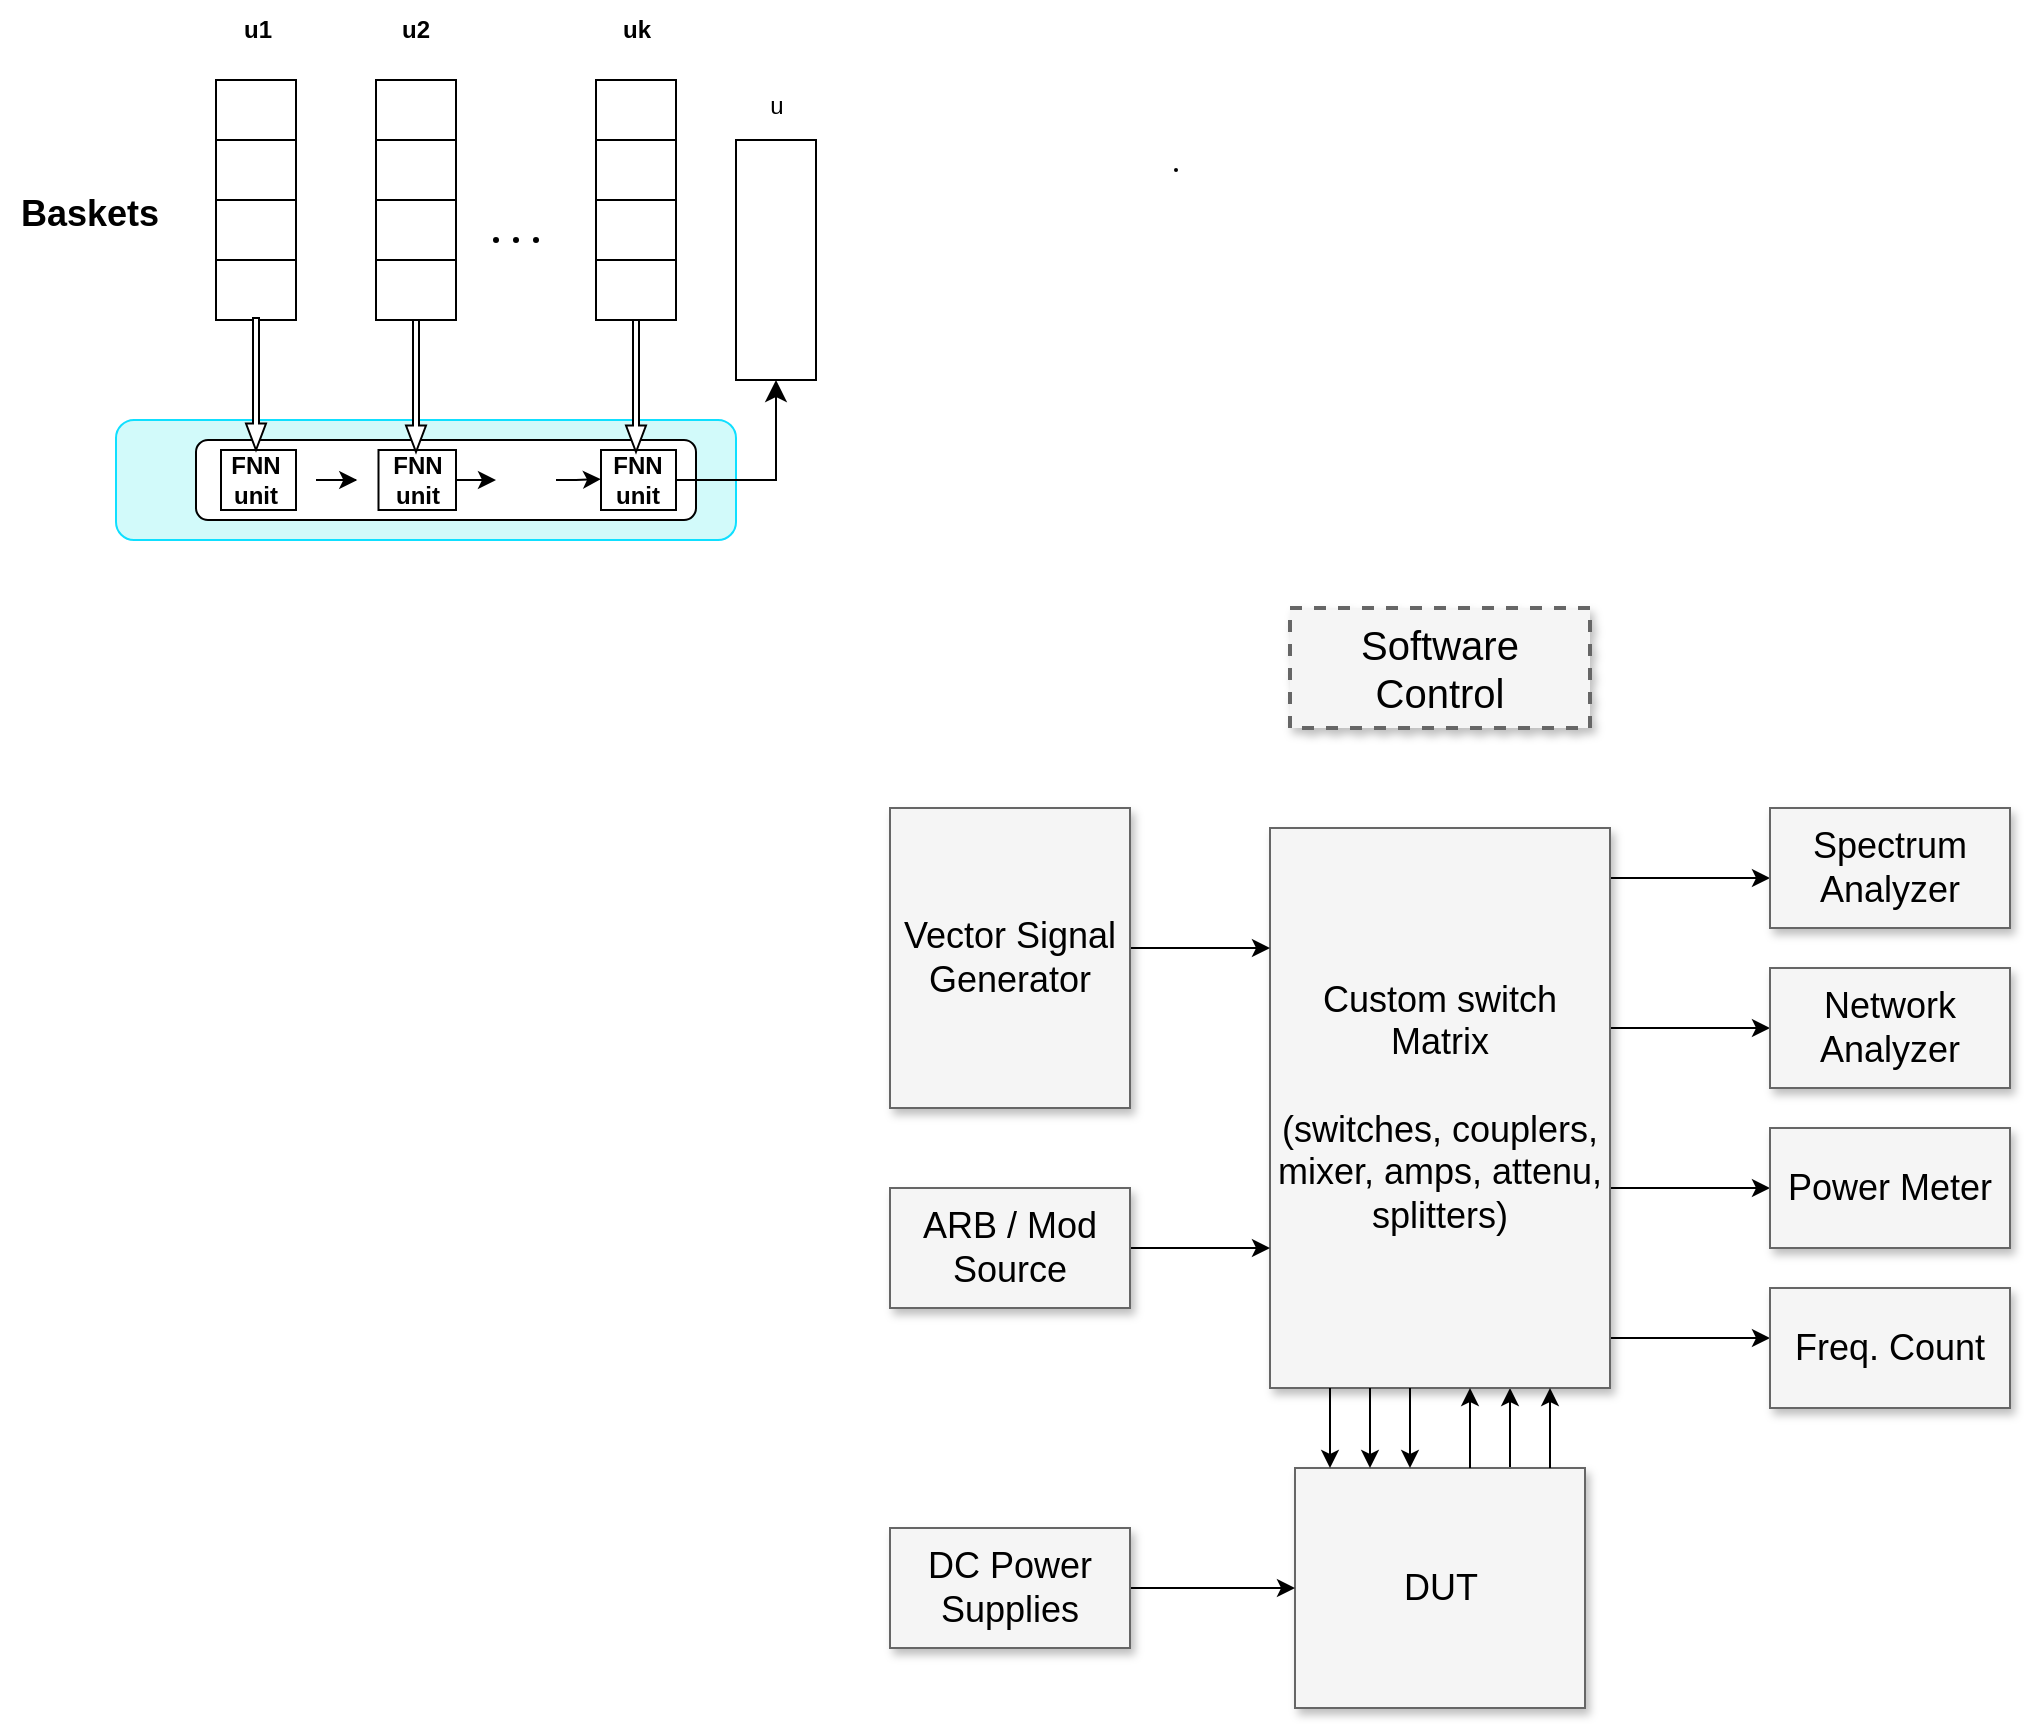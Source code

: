 <mxfile version="22.0.2" type="github">
  <diagram name="Page-1" id="90a13364-a465-7bf4-72fc-28e22215d7a0">
    <mxGraphModel dx="980" dy="414" grid="1" gridSize="10" guides="1" tooltips="1" connect="1" arrows="1" fold="1" page="1" pageScale="1.5" pageWidth="1169" pageHeight="826" background="none" math="0" shadow="0">
      <root>
        <mxCell id="0" style=";html=1;" />
        <mxCell id="1" style=";html=1;" parent="0" />
        <mxCell id="3a17f1ce550125da-1" value="Software Control" style="whiteSpace=wrap;html=1;shadow=1;fontSize=20;fillColor=#f5f5f5;strokeColor=#666666;strokeWidth=2;dashed=1;" parent="1" vertex="1">
          <mxGeometry x="797" y="344" width="150" height="60" as="geometry" />
        </mxCell>
        <mxCell id="3a17f1ce550125da-13" style="edgeStyle=elbowEdgeStyle;rounded=0;html=1;startArrow=none;startFill=0;jettySize=auto;orthogonalLoop=1;fontSize=18;elbow=vertical;" parent="1" source="3a17f1ce550125da-2" target="3a17f1ce550125da-4" edge="1">
          <mxGeometry relative="1" as="geometry" />
        </mxCell>
        <mxCell id="3a17f1ce550125da-14" style="edgeStyle=elbowEdgeStyle;rounded=0;html=1;startArrow=none;startFill=0;jettySize=auto;orthogonalLoop=1;fontSize=18;elbow=vertical;" parent="1" source="3a17f1ce550125da-2" target="3a17f1ce550125da-5" edge="1">
          <mxGeometry relative="1" as="geometry" />
        </mxCell>
        <mxCell id="3a17f1ce550125da-15" style="edgeStyle=elbowEdgeStyle;rounded=0;html=1;startArrow=none;startFill=0;jettySize=auto;orthogonalLoop=1;fontSize=18;elbow=vertical;" parent="1" source="3a17f1ce550125da-2" target="3a17f1ce550125da-6" edge="1">
          <mxGeometry relative="1" as="geometry" />
        </mxCell>
        <mxCell id="3a17f1ce550125da-16" style="edgeStyle=elbowEdgeStyle;rounded=0;html=1;startArrow=none;startFill=0;jettySize=auto;orthogonalLoop=1;fontSize=18;elbow=vertical;" parent="1" source="3a17f1ce550125da-2" target="3a17f1ce550125da-7" edge="1">
          <mxGeometry relative="1" as="geometry" />
        </mxCell>
        <mxCell id="3a17f1ce550125da-17" style="edgeStyle=elbowEdgeStyle;rounded=0;html=1;startArrow=none;startFill=0;jettySize=auto;orthogonalLoop=1;fontSize=18;" parent="1" source="3a17f1ce550125da-10" target="3a17f1ce550125da-2" edge="1">
          <mxGeometry relative="1" as="geometry">
            <Array as="points">
              <mxPoint x="907" y="754" />
            </Array>
          </mxGeometry>
        </mxCell>
        <mxCell id="3a17f1ce550125da-2" value="Custom switch Matrix&lt;div&gt;&lt;br&gt;&lt;/div&gt;&lt;div&gt;(switches, couplers, mixer, amps, attenu, splitters)&lt;/div&gt;" style="whiteSpace=wrap;html=1;shadow=1;fontSize=18;fillColor=#f5f5f5;strokeColor=#666666;" parent="1" vertex="1">
          <mxGeometry x="787" y="454" width="170" height="280" as="geometry" />
        </mxCell>
        <mxCell id="3a17f1ce550125da-4" value="Spectrum Analyzer" style="whiteSpace=wrap;html=1;shadow=1;fontSize=18;fillColor=#f5f5f5;strokeColor=#666666;" parent="1" vertex="1">
          <mxGeometry x="1037" y="444" width="120" height="60" as="geometry" />
        </mxCell>
        <mxCell id="3a17f1ce550125da-5" value="Network Analyzer" style="whiteSpace=wrap;html=1;shadow=1;fontSize=18;fillColor=#f5f5f5;strokeColor=#666666;" parent="1" vertex="1">
          <mxGeometry x="1037" y="524" width="120" height="60" as="geometry" />
        </mxCell>
        <mxCell id="3a17f1ce550125da-6" value="Power Meter" style="whiteSpace=wrap;html=1;shadow=1;fontSize=18;fillColor=#f5f5f5;strokeColor=#666666;" parent="1" vertex="1">
          <mxGeometry x="1037" y="604" width="120" height="60" as="geometry" />
        </mxCell>
        <mxCell id="3a17f1ce550125da-7" value="Freq. Count" style="whiteSpace=wrap;html=1;shadow=1;fontSize=18;fillColor=#f5f5f5;strokeColor=#666666;" parent="1" vertex="1">
          <mxGeometry x="1037" y="684" width="120" height="60" as="geometry" />
        </mxCell>
        <mxCell id="3a17f1ce550125da-20" style="edgeStyle=elbowEdgeStyle;rounded=0;html=1;startArrow=none;startFill=0;jettySize=auto;orthogonalLoop=1;fontSize=18;elbow=vertical;" parent="1" source="3a17f1ce550125da-8" target="3a17f1ce550125da-2" edge="1">
          <mxGeometry relative="1" as="geometry">
            <Array as="points">
              <mxPoint x="757" y="514" />
            </Array>
          </mxGeometry>
        </mxCell>
        <mxCell id="3a17f1ce550125da-8" value="Vector Signal Generator" style="whiteSpace=wrap;html=1;shadow=1;fontSize=18;fillColor=#f5f5f5;strokeColor=#666666;" parent="1" vertex="1">
          <mxGeometry x="597" y="444" width="120" height="150" as="geometry" />
        </mxCell>
        <mxCell id="3a17f1ce550125da-21" style="edgeStyle=elbowEdgeStyle;rounded=0;html=1;startArrow=none;startFill=0;jettySize=auto;orthogonalLoop=1;fontSize=18;elbow=vertical;" parent="1" source="3a17f1ce550125da-9" target="3a17f1ce550125da-2" edge="1">
          <mxGeometry relative="1" as="geometry" />
        </mxCell>
        <mxCell id="3a17f1ce550125da-9" value="ARB / Mod Source" style="whiteSpace=wrap;html=1;shadow=1;fontSize=18;fillColor=#f5f5f5;strokeColor=#666666;" parent="1" vertex="1">
          <mxGeometry x="597" y="634" width="120" height="60" as="geometry" />
        </mxCell>
        <mxCell id="3a17f1ce550125da-10" value="DUT" style="whiteSpace=wrap;html=1;shadow=1;fontSize=18;fillColor=#f5f5f5;strokeColor=#666666;" parent="1" vertex="1">
          <mxGeometry x="799.5" y="774" width="145" height="120" as="geometry" />
        </mxCell>
        <mxCell id="3a17f1ce550125da-18" style="edgeStyle=elbowEdgeStyle;rounded=0;html=1;startArrow=none;startFill=0;jettySize=auto;orthogonalLoop=1;fontSize=18;elbow=vertical;" parent="1" source="3a17f1ce550125da-11" target="3a17f1ce550125da-10" edge="1">
          <mxGeometry relative="1" as="geometry" />
        </mxCell>
        <mxCell id="3a17f1ce550125da-11" value="DC Power Supplies" style="whiteSpace=wrap;html=1;shadow=1;fontSize=18;fillColor=#f5f5f5;strokeColor=#666666;" parent="1" vertex="1">
          <mxGeometry x="597" y="804" width="120" height="60" as="geometry" />
        </mxCell>
        <mxCell id="3a17f1ce550125da-22" style="edgeStyle=elbowEdgeStyle;rounded=0;html=1;startArrow=none;startFill=0;jettySize=auto;orthogonalLoop=1;fontSize=18;" parent="1" source="3a17f1ce550125da-10" target="3a17f1ce550125da-2" edge="1">
          <mxGeometry relative="1" as="geometry">
            <mxPoint x="937" y="784" as="sourcePoint" />
            <mxPoint x="937" y="744" as="targetPoint" />
            <Array as="points">
              <mxPoint x="927" y="754" />
              <mxPoint x="907" y="754" />
            </Array>
          </mxGeometry>
        </mxCell>
        <mxCell id="3a17f1ce550125da-23" style="edgeStyle=elbowEdgeStyle;rounded=0;html=1;startArrow=none;startFill=0;jettySize=auto;orthogonalLoop=1;fontSize=18;" parent="1" edge="1">
          <mxGeometry relative="1" as="geometry">
            <mxPoint x="887" y="774" as="sourcePoint" />
            <mxPoint x="887" y="734" as="targetPoint" />
            <Array as="points">
              <mxPoint x="887" y="754" />
              <mxPoint x="887" y="754" />
            </Array>
          </mxGeometry>
        </mxCell>
        <mxCell id="3a17f1ce550125da-24" style="edgeStyle=elbowEdgeStyle;rounded=0;html=1;startArrow=none;startFill=0;jettySize=auto;orthogonalLoop=1;fontSize=18;" parent="1" edge="1">
          <mxGeometry relative="1" as="geometry">
            <mxPoint x="857" y="734" as="sourcePoint" />
            <mxPoint x="857" y="774" as="targetPoint" />
            <Array as="points">
              <mxPoint x="857" y="754" />
              <mxPoint x="887" y="764" />
            </Array>
          </mxGeometry>
        </mxCell>
        <mxCell id="3a17f1ce550125da-25" style="edgeStyle=elbowEdgeStyle;rounded=0;html=1;startArrow=none;startFill=0;jettySize=auto;orthogonalLoop=1;fontSize=18;" parent="1" edge="1">
          <mxGeometry relative="1" as="geometry">
            <mxPoint x="837" y="734" as="sourcePoint" />
            <mxPoint x="837" y="774" as="targetPoint" />
            <Array as="points">
              <mxPoint x="837" y="754" />
              <mxPoint x="867" y="764" />
            </Array>
          </mxGeometry>
        </mxCell>
        <mxCell id="3a17f1ce550125da-26" style="edgeStyle=elbowEdgeStyle;rounded=0;html=1;startArrow=none;startFill=0;jettySize=auto;orthogonalLoop=1;fontSize=18;" parent="1" edge="1">
          <mxGeometry relative="1" as="geometry">
            <mxPoint x="817" y="734" as="sourcePoint" />
            <mxPoint x="817" y="774" as="targetPoint" />
            <Array as="points">
              <mxPoint x="817" y="754" />
              <mxPoint x="847" y="764" />
            </Array>
          </mxGeometry>
        </mxCell>
        <mxCell id="tVnxVgiXLLUbR3GKtcN4-1" value="" style="rounded=0;whiteSpace=wrap;html=1;" vertex="1" parent="1">
          <mxGeometry x="260" y="80" width="40" height="30" as="geometry" />
        </mxCell>
        <mxCell id="tVnxVgiXLLUbR3GKtcN4-3" value="" style="rounded=0;whiteSpace=wrap;html=1;" vertex="1" parent="1">
          <mxGeometry x="260" y="80" width="40" height="30" as="geometry" />
        </mxCell>
        <mxCell id="tVnxVgiXLLUbR3GKtcN4-4" value="" style="rounded=0;whiteSpace=wrap;html=1;" vertex="1" parent="1">
          <mxGeometry x="260" y="110" width="40" height="30" as="geometry" />
        </mxCell>
        <mxCell id="tVnxVgiXLLUbR3GKtcN4-5" value="" style="rounded=0;whiteSpace=wrap;html=1;" vertex="1" parent="1">
          <mxGeometry x="260" y="140" width="40" height="30" as="geometry" />
        </mxCell>
        <mxCell id="tVnxVgiXLLUbR3GKtcN4-6" value="" style="rounded=0;whiteSpace=wrap;html=1;" vertex="1" parent="1">
          <mxGeometry x="260" y="170" width="40" height="30" as="geometry" />
        </mxCell>
        <mxCell id="tVnxVgiXLLUbR3GKtcN4-7" value="" style="rounded=0;whiteSpace=wrap;html=1;" vertex="1" parent="1">
          <mxGeometry x="340" y="80" width="40" height="30" as="geometry" />
        </mxCell>
        <mxCell id="tVnxVgiXLLUbR3GKtcN4-8" value="" style="rounded=0;whiteSpace=wrap;html=1;" vertex="1" parent="1">
          <mxGeometry x="340" y="80" width="40" height="30" as="geometry" />
        </mxCell>
        <mxCell id="tVnxVgiXLLUbR3GKtcN4-9" value="" style="rounded=0;whiteSpace=wrap;html=1;" vertex="1" parent="1">
          <mxGeometry x="340" y="110" width="40" height="30" as="geometry" />
        </mxCell>
        <mxCell id="tVnxVgiXLLUbR3GKtcN4-10" value="" style="rounded=0;whiteSpace=wrap;html=1;" vertex="1" parent="1">
          <mxGeometry x="340" y="140" width="40" height="30" as="geometry" />
        </mxCell>
        <mxCell id="tVnxVgiXLLUbR3GKtcN4-11" value="" style="rounded=0;whiteSpace=wrap;html=1;" vertex="1" parent="1">
          <mxGeometry x="340" y="170" width="40" height="30" as="geometry" />
        </mxCell>
        <mxCell id="tVnxVgiXLLUbR3GKtcN4-17" value="" style="rounded=0;whiteSpace=wrap;html=1;" vertex="1" parent="1">
          <mxGeometry x="450" y="80" width="40" height="30" as="geometry" />
        </mxCell>
        <mxCell id="tVnxVgiXLLUbR3GKtcN4-18" value="" style="rounded=0;whiteSpace=wrap;html=1;" vertex="1" parent="1">
          <mxGeometry x="450" y="80" width="40" height="30" as="geometry" />
        </mxCell>
        <mxCell id="tVnxVgiXLLUbR3GKtcN4-19" value="" style="rounded=0;whiteSpace=wrap;html=1;" vertex="1" parent="1">
          <mxGeometry x="450" y="110" width="40" height="30" as="geometry" />
        </mxCell>
        <mxCell id="tVnxVgiXLLUbR3GKtcN4-20" value="" style="rounded=0;whiteSpace=wrap;html=1;" vertex="1" parent="1">
          <mxGeometry x="450" y="140" width="40" height="30" as="geometry" />
        </mxCell>
        <mxCell id="tVnxVgiXLLUbR3GKtcN4-21" value="" style="rounded=0;whiteSpace=wrap;html=1;" vertex="1" parent="1">
          <mxGeometry x="450" y="170" width="40" height="30" as="geometry" />
        </mxCell>
        <mxCell id="tVnxVgiXLLUbR3GKtcN4-24" value="" style="rounded=1;whiteSpace=wrap;html=1;strokeColor=#0FDFFF;fillColor=#D2FAFA;" vertex="1" parent="1">
          <mxGeometry x="210" y="250" width="310" height="60" as="geometry" />
        </mxCell>
        <mxCell id="tVnxVgiXLLUbR3GKtcN4-25" value="" style="rounded=1;whiteSpace=wrap;html=1;" vertex="1" parent="1">
          <mxGeometry x="250" y="260" width="250" height="40" as="geometry" />
        </mxCell>
        <mxCell id="tVnxVgiXLLUbR3GKtcN4-28" value="" style="rounded=0;whiteSpace=wrap;html=1;" vertex="1" parent="1">
          <mxGeometry x="262.5" y="265" width="37.5" height="30" as="geometry" />
        </mxCell>
        <mxCell id="tVnxVgiXLLUbR3GKtcN4-30" value="" style="rounded=0;whiteSpace=wrap;html=1;" vertex="1" parent="1">
          <mxGeometry x="262.5" y="265" width="37.5" height="30" as="geometry" />
        </mxCell>
        <mxCell id="tVnxVgiXLLUbR3GKtcN4-31" value="" style="rounded=0;whiteSpace=wrap;html=1;" vertex="1" parent="1">
          <mxGeometry x="341.25" y="265" width="38.75" height="30" as="geometry" />
        </mxCell>
        <mxCell id="tVnxVgiXLLUbR3GKtcN4-32" value="" style="rounded=0;whiteSpace=wrap;html=1;" vertex="1" parent="1">
          <mxGeometry x="452.5" y="265" width="37.5" height="30" as="geometry" />
        </mxCell>
        <mxCell id="tVnxVgiXLLUbR3GKtcN4-38" value="" style="shape=singleArrow;direction=south;whiteSpace=wrap;html=1;" vertex="1" parent="1">
          <mxGeometry x="275" y="199" width="10" height="66" as="geometry" />
        </mxCell>
        <mxCell id="tVnxVgiXLLUbR3GKtcN4-41" value="" style="shape=singleArrow;direction=south;whiteSpace=wrap;html=1;" vertex="1" parent="1">
          <mxGeometry x="355" y="200" width="10" height="66" as="geometry" />
        </mxCell>
        <mxCell id="tVnxVgiXLLUbR3GKtcN4-43" value="" style="shape=singleArrow;direction=south;whiteSpace=wrap;html=1;" vertex="1" parent="1">
          <mxGeometry x="465" y="200" width="10" height="66" as="geometry" />
        </mxCell>
        <mxCell id="tVnxVgiXLLUbR3GKtcN4-51" value="" style="edgeStyle=segmentEdgeStyle;endArrow=classic;html=1;curved=0;rounded=0;endSize=8;startSize=8;" edge="1" parent="1">
          <mxGeometry width="50" height="50" relative="1" as="geometry">
            <mxPoint x="490" y="280" as="sourcePoint" />
            <mxPoint x="540" y="230" as="targetPoint" />
          </mxGeometry>
        </mxCell>
        <mxCell id="tVnxVgiXLLUbR3GKtcN4-54" value="" style="rounded=0;whiteSpace=wrap;html=1;direction=south;" vertex="1" parent="1">
          <mxGeometry x="520" y="110" width="40" height="120" as="geometry" />
        </mxCell>
        <mxCell id="tVnxVgiXLLUbR3GKtcN4-55" value="&lt;b&gt;u1&lt;/b&gt;" style="text;html=1;strokeColor=none;fillColor=none;align=center;verticalAlign=middle;whiteSpace=wrap;rounded=0;" vertex="1" parent="1">
          <mxGeometry x="251.25" y="40" width="60" height="30" as="geometry" />
        </mxCell>
        <mxCell id="tVnxVgiXLLUbR3GKtcN4-56" value="&lt;b&gt;u2&lt;/b&gt;" style="text;html=1;strokeColor=none;fillColor=none;align=center;verticalAlign=middle;whiteSpace=wrap;rounded=0;" vertex="1" parent="1">
          <mxGeometry x="330" y="40" width="60" height="30" as="geometry" />
        </mxCell>
        <mxCell id="tVnxVgiXLLUbR3GKtcN4-58" value="&lt;b&gt;uk&lt;/b&gt;" style="text;html=1;align=center;verticalAlign=middle;resizable=0;points=[];autosize=1;strokeColor=none;fillColor=none;" vertex="1" parent="1">
          <mxGeometry x="450" y="40" width="40" height="30" as="geometry" />
        </mxCell>
        <mxCell id="tVnxVgiXLLUbR3GKtcN4-63" value="" style="edgeStyle=orthogonalEdgeStyle;rounded=0;orthogonalLoop=1;jettySize=auto;html=1;" edge="1" parent="1" source="tVnxVgiXLLUbR3GKtcN4-59" target="tVnxVgiXLLUbR3GKtcN4-60">
          <mxGeometry relative="1" as="geometry" />
        </mxCell>
        <mxCell id="tVnxVgiXLLUbR3GKtcN4-59" value="&lt;b&gt;FNN&lt;br&gt;unit&lt;/b&gt;" style="text;html=1;strokeColor=none;fillColor=none;align=center;verticalAlign=middle;whiteSpace=wrap;rounded=0;" vertex="1" parent="1">
          <mxGeometry x="250" y="265" width="60" height="30" as="geometry" />
        </mxCell>
        <mxCell id="tVnxVgiXLLUbR3GKtcN4-67" value="" style="edgeStyle=orthogonalEdgeStyle;rounded=0;orthogonalLoop=1;jettySize=auto;html=1;" edge="1" parent="1">
          <mxGeometry relative="1" as="geometry">
            <mxPoint x="380" y="280" as="sourcePoint" />
            <mxPoint x="400" y="280" as="targetPoint" />
          </mxGeometry>
        </mxCell>
        <mxCell id="tVnxVgiXLLUbR3GKtcN4-60" value="&lt;b&gt;FNN&lt;br&gt;unit&lt;/b&gt;" style="text;html=1;strokeColor=none;fillColor=none;align=center;verticalAlign=middle;whiteSpace=wrap;rounded=0;" vertex="1" parent="1">
          <mxGeometry x="330.63" y="265" width="60" height="30" as="geometry" />
        </mxCell>
        <mxCell id="tVnxVgiXLLUbR3GKtcN4-61" value="&lt;b&gt;FNN&lt;br&gt;unit&lt;/b&gt;" style="text;html=1;strokeColor=none;fillColor=none;align=center;verticalAlign=middle;whiteSpace=wrap;rounded=0;" vertex="1" parent="1">
          <mxGeometry x="441.25" y="265" width="60" height="30" as="geometry" />
        </mxCell>
        <mxCell id="tVnxVgiXLLUbR3GKtcN4-66" value="" style="edgeStyle=none;orthogonalLoop=1;jettySize=auto;html=1;rounded=0;" edge="1" parent="1">
          <mxGeometry width="100" relative="1" as="geometry">
            <mxPoint x="440" y="280" as="sourcePoint" />
            <mxPoint x="452.5" y="279.58" as="targetPoint" />
            <Array as="points">
              <mxPoint x="430" y="280" />
              <mxPoint x="440" y="280" />
            </Array>
          </mxGeometry>
        </mxCell>
        <mxCell id="tVnxVgiXLLUbR3GKtcN4-70" value="u" style="text;html=1;align=center;verticalAlign=middle;resizable=0;points=[];autosize=1;strokeColor=none;fillColor=none;" vertex="1" parent="1">
          <mxGeometry x="525" y="78" width="30" height="30" as="geometry" />
        </mxCell>
        <mxCell id="tVnxVgiXLLUbR3GKtcN4-72" value="" style="shape=waypoint;sketch=0;fillStyle=solid;size=3;pointerEvents=1;points=[];fillColor=none;resizable=0;rotatable=0;perimeter=centerPerimeter;snapToPoint=1;" vertex="1" parent="1">
          <mxGeometry x="390" y="150" width="20" height="20" as="geometry" />
        </mxCell>
        <mxCell id="tVnxVgiXLLUbR3GKtcN4-77" value="" style="shape=waypoint;sketch=0;fill;style=solid;size=2;pointerEvents=1;points=[];fillColor=none;resizable=0;rotatable=0;perimeter=centerPerimeter;snapToPoint=1;" vertex="1" parent="1">
          <mxGeometry x="730" y="115" width="20" height="20" as="geometry" />
        </mxCell>
        <mxCell id="tVnxVgiXLLUbR3GKtcN4-79" value="" style="shape=waypoint;sketch=0;fillStyle=solid;size=3;pointerEvents=1;points=[];fillColor=none;resizable=0;rotatable=0;perimeter=centerPerimeter;snapToPoint=1;" vertex="1" parent="1">
          <mxGeometry x="400" y="150" width="20" height="20" as="geometry" />
        </mxCell>
        <mxCell id="tVnxVgiXLLUbR3GKtcN4-80" value="" style="shape=waypoint;sketch=0;fillStyle=solid;size=3;pointerEvents=1;points=[];fillColor=none;resizable=0;rotatable=0;perimeter=centerPerimeter;snapToPoint=1;" vertex="1" parent="1">
          <mxGeometry x="410" y="150" width="20" height="20" as="geometry" />
        </mxCell>
        <mxCell id="tVnxVgiXLLUbR3GKtcN4-81" value="&lt;b&gt;&lt;font style=&quot;font-size: 18px;&quot;&gt;Baskets&lt;/font&gt;&lt;/b&gt;" style="text;html=1;strokeColor=none;fillColor=none;align=center;verticalAlign=middle;whiteSpace=wrap;rounded=0;rotation=0;" vertex="1" parent="1">
          <mxGeometry x="152.5" y="108" width="87.5" height="77.5" as="geometry" />
        </mxCell>
      </root>
    </mxGraphModel>
  </diagram>
</mxfile>
